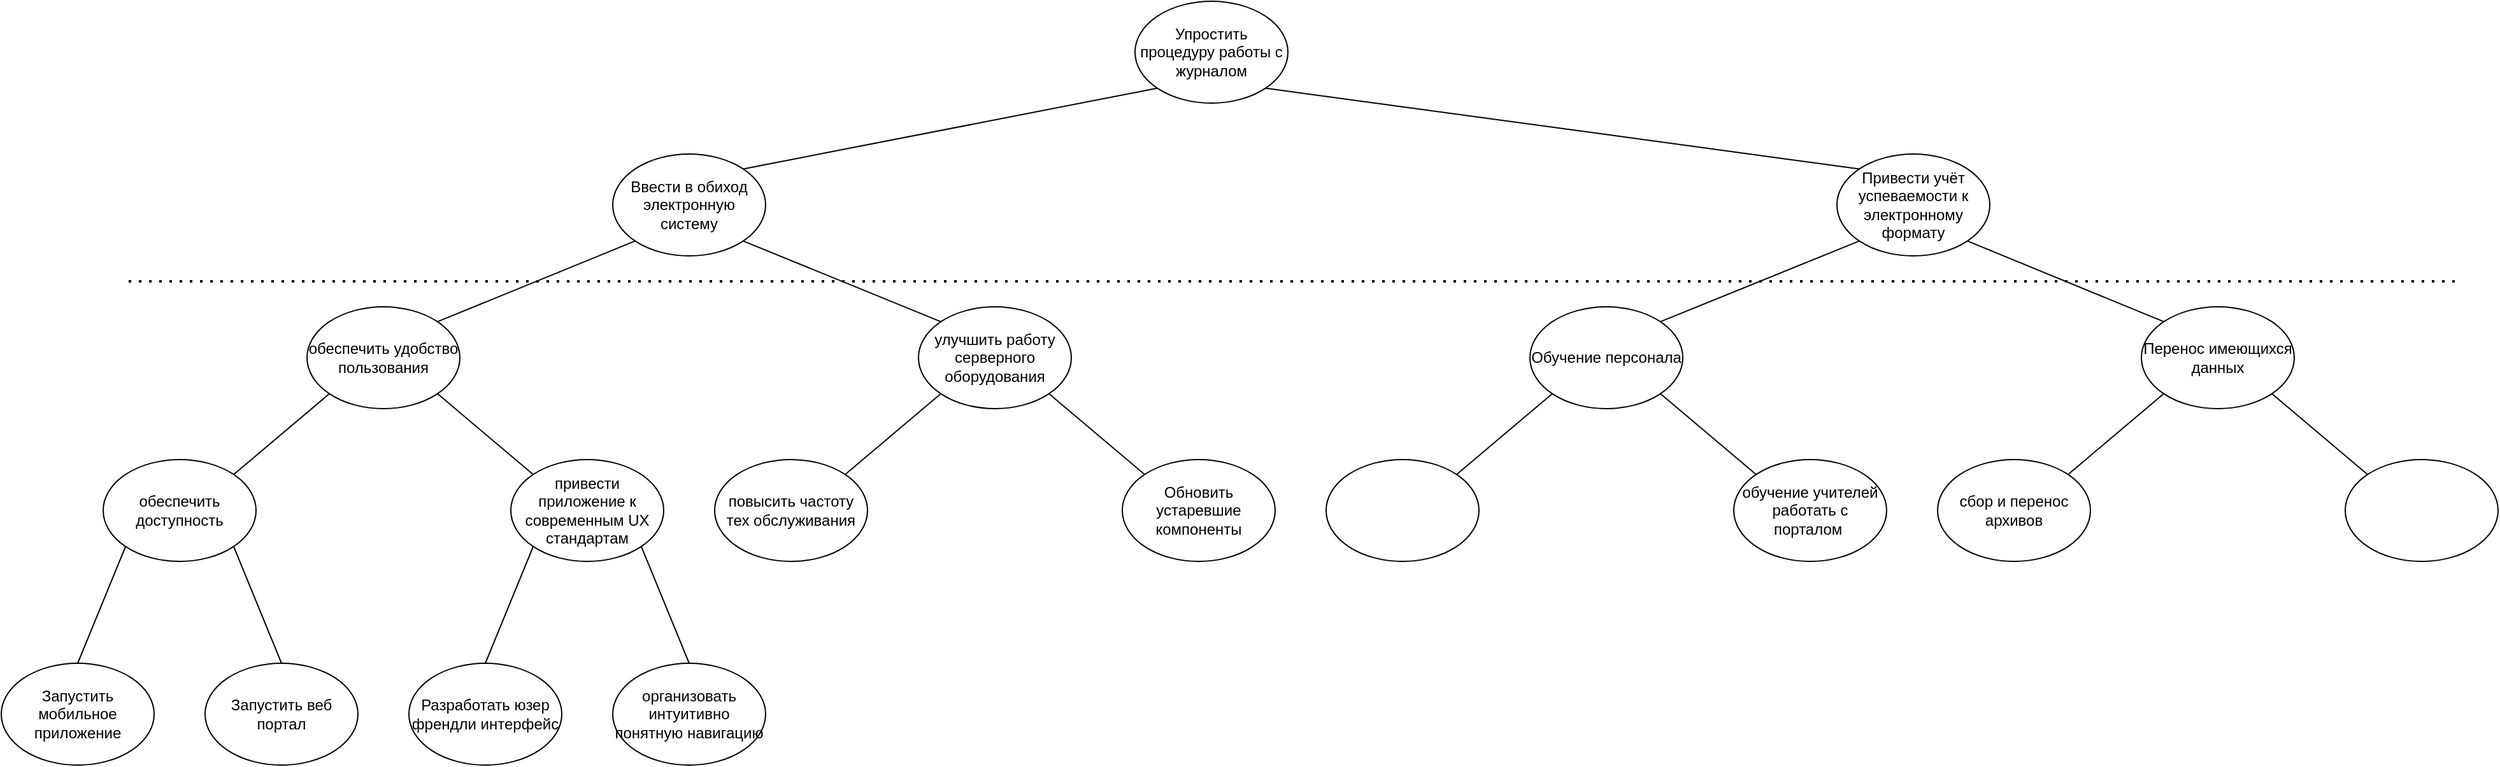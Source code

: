 <mxfile version="16.1.0" type="github">
  <diagram id="NjhTPVbKQHHZxHIw1Mg0" name="Page-1">
    <mxGraphModel dx="2933" dy="987" grid="1" gridSize="10" guides="1" tooltips="1" connect="1" arrows="1" fold="1" page="1" pageScale="1" pageWidth="827" pageHeight="1169" math="0" shadow="0">
      <root>
        <mxCell id="0" />
        <mxCell id="1" parent="0" />
        <mxCell id="x4UWKTNgoqD-uEIDpkws-1" value="Упростить процедуру работы с журналом" style="ellipse;whiteSpace=wrap;html=1;" vertex="1" parent="1">
          <mxGeometry x="690" y="40" width="120" height="80" as="geometry" />
        </mxCell>
        <mxCell id="x4UWKTNgoqD-uEIDpkws-2" value="Ввести в обиход электронную систему" style="ellipse;whiteSpace=wrap;html=1;" vertex="1" parent="1">
          <mxGeometry x="280" y="160" width="120" height="80" as="geometry" />
        </mxCell>
        <mxCell id="x4UWKTNgoqD-uEIDpkws-3" value="" style="endArrow=none;html=1;rounded=0;entryX=0;entryY=1;entryDx=0;entryDy=0;exitX=1;exitY=0;exitDx=0;exitDy=0;" edge="1" parent="1" source="x4UWKTNgoqD-uEIDpkws-2" target="x4UWKTNgoqD-uEIDpkws-1">
          <mxGeometry width="50" height="50" relative="1" as="geometry">
            <mxPoint x="390" y="240" as="sourcePoint" />
            <mxPoint x="440" y="190" as="targetPoint" />
          </mxGeometry>
        </mxCell>
        <mxCell id="x4UWKTNgoqD-uEIDpkws-4" value="обеспечить удобство пользования" style="ellipse;whiteSpace=wrap;html=1;" vertex="1" parent="1">
          <mxGeometry x="40" y="280" width="120" height="80" as="geometry" />
        </mxCell>
        <mxCell id="x4UWKTNgoqD-uEIDpkws-5" value="" style="endArrow=none;html=1;rounded=0;entryX=0;entryY=1;entryDx=0;entryDy=0;exitX=1;exitY=0;exitDx=0;exitDy=0;" edge="1" parent="1" source="x4UWKTNgoqD-uEIDpkws-4" target="x4UWKTNgoqD-uEIDpkws-2">
          <mxGeometry width="50" height="50" relative="1" as="geometry">
            <mxPoint x="60" y="320" as="sourcePoint" />
            <mxPoint x="110" y="270" as="targetPoint" />
          </mxGeometry>
        </mxCell>
        <mxCell id="x4UWKTNgoqD-uEIDpkws-6" value="обеспечить доступность" style="ellipse;whiteSpace=wrap;html=1;" vertex="1" parent="1">
          <mxGeometry x="-120" y="400" width="120" height="80" as="geometry" />
        </mxCell>
        <mxCell id="x4UWKTNgoqD-uEIDpkws-7" value="" style="endArrow=none;html=1;rounded=0;entryX=0;entryY=1;entryDx=0;entryDy=0;exitX=1;exitY=0;exitDx=0;exitDy=0;" edge="1" parent="1" source="x4UWKTNgoqD-uEIDpkws-6" target="x4UWKTNgoqD-uEIDpkws-4">
          <mxGeometry width="50" height="50" relative="1" as="geometry">
            <mxPoint y="410" as="sourcePoint" />
            <mxPoint x="50" y="360" as="targetPoint" />
            <Array as="points" />
          </mxGeometry>
        </mxCell>
        <mxCell id="x4UWKTNgoqD-uEIDpkws-8" value="Запустить мобильное приложение" style="ellipse;whiteSpace=wrap;html=1;" vertex="1" parent="1">
          <mxGeometry x="-200" y="560" width="120" height="80" as="geometry" />
        </mxCell>
        <mxCell id="x4UWKTNgoqD-uEIDpkws-9" value="" style="endArrow=none;html=1;rounded=0;entryX=0;entryY=1;entryDx=0;entryDy=0;exitX=0.5;exitY=0;exitDx=0;exitDy=0;" edge="1" parent="1" source="x4UWKTNgoqD-uEIDpkws-8" target="x4UWKTNgoqD-uEIDpkws-6">
          <mxGeometry width="50" height="50" relative="1" as="geometry">
            <mxPoint x="-160" y="560" as="sourcePoint" />
            <mxPoint x="-110" y="510" as="targetPoint" />
          </mxGeometry>
        </mxCell>
        <mxCell id="x4UWKTNgoqD-uEIDpkws-10" value="Запустить веб портал" style="ellipse;whiteSpace=wrap;html=1;" vertex="1" parent="1">
          <mxGeometry x="-40" y="560" width="120" height="80" as="geometry" />
        </mxCell>
        <mxCell id="x4UWKTNgoqD-uEIDpkws-11" value="" style="endArrow=none;html=1;rounded=0;entryX=1;entryY=1;entryDx=0;entryDy=0;exitX=0.5;exitY=0;exitDx=0;exitDy=0;" edge="1" parent="1" source="x4UWKTNgoqD-uEIDpkws-10" target="x4UWKTNgoqD-uEIDpkws-6">
          <mxGeometry width="50" height="50" relative="1" as="geometry">
            <mxPoint x="290" y="530" as="sourcePoint" />
            <mxPoint x="340" y="480" as="targetPoint" />
          </mxGeometry>
        </mxCell>
        <mxCell id="x4UWKTNgoqD-uEIDpkws-12" value="привести приложение к современным UX стандартам" style="ellipse;whiteSpace=wrap;html=1;" vertex="1" parent="1">
          <mxGeometry x="200" y="400" width="120" height="80" as="geometry" />
        </mxCell>
        <mxCell id="x4UWKTNgoqD-uEIDpkws-13" value="" style="endArrow=none;html=1;rounded=0;entryX=1;entryY=1;entryDx=0;entryDy=0;exitX=0;exitY=0;exitDx=0;exitDy=0;" edge="1" parent="1" source="x4UWKTNgoqD-uEIDpkws-12" target="x4UWKTNgoqD-uEIDpkws-4">
          <mxGeometry width="50" height="50" relative="1" as="geometry">
            <mxPoint x="310" y="370" as="sourcePoint" />
            <mxPoint x="360" y="320" as="targetPoint" />
          </mxGeometry>
        </mxCell>
        <mxCell id="x4UWKTNgoqD-uEIDpkws-14" value="Разработать юзер френдли интерфейс" style="ellipse;whiteSpace=wrap;html=1;" vertex="1" parent="1">
          <mxGeometry x="120" y="560" width="120" height="80" as="geometry" />
        </mxCell>
        <mxCell id="x4UWKTNgoqD-uEIDpkws-15" value="организовать интуитивно понятную навигацию" style="ellipse;whiteSpace=wrap;html=1;" vertex="1" parent="1">
          <mxGeometry x="280" y="560" width="120" height="80" as="geometry" />
        </mxCell>
        <mxCell id="x4UWKTNgoqD-uEIDpkws-16" value="" style="endArrow=none;html=1;rounded=0;entryX=0;entryY=1;entryDx=0;entryDy=0;exitX=0.5;exitY=0;exitDx=0;exitDy=0;" edge="1" parent="1" source="x4UWKTNgoqD-uEIDpkws-14" target="x4UWKTNgoqD-uEIDpkws-12">
          <mxGeometry width="50" height="50" relative="1" as="geometry">
            <mxPoint x="155" y="550" as="sourcePoint" />
            <mxPoint x="205" y="500" as="targetPoint" />
          </mxGeometry>
        </mxCell>
        <mxCell id="x4UWKTNgoqD-uEIDpkws-17" value="" style="endArrow=none;html=1;rounded=0;entryX=1;entryY=1;entryDx=0;entryDy=0;exitX=0.5;exitY=0;exitDx=0;exitDy=0;" edge="1" parent="1" source="x4UWKTNgoqD-uEIDpkws-15" target="x4UWKTNgoqD-uEIDpkws-12">
          <mxGeometry width="50" height="50" relative="1" as="geometry">
            <mxPoint x="390" y="420" as="sourcePoint" />
            <mxPoint x="440" y="370" as="targetPoint" />
          </mxGeometry>
        </mxCell>
        <mxCell id="x4UWKTNgoqD-uEIDpkws-18" value="улучшить работу серверного оборудования" style="ellipse;whiteSpace=wrap;html=1;" vertex="1" parent="1">
          <mxGeometry x="520" y="280" width="120" height="80" as="geometry" />
        </mxCell>
        <mxCell id="x4UWKTNgoqD-uEIDpkws-19" value="" style="endArrow=none;html=1;rounded=0;entryX=1;entryY=1;entryDx=0;entryDy=0;exitX=0;exitY=0;exitDx=0;exitDy=0;" edge="1" parent="1" source="x4UWKTNgoqD-uEIDpkws-18" target="x4UWKTNgoqD-uEIDpkws-2">
          <mxGeometry width="50" height="50" relative="1" as="geometry">
            <mxPoint x="440" y="240" as="sourcePoint" />
            <mxPoint x="490" y="190" as="targetPoint" />
          </mxGeometry>
        </mxCell>
        <mxCell id="x4UWKTNgoqD-uEIDpkws-20" value="повысить частоту тех обслуживания" style="ellipse;whiteSpace=wrap;html=1;" vertex="1" parent="1">
          <mxGeometry x="360" y="400" width="120" height="80" as="geometry" />
        </mxCell>
        <mxCell id="x4UWKTNgoqD-uEIDpkws-21" value="" style="endArrow=none;html=1;rounded=0;entryX=0;entryY=1;entryDx=0;entryDy=0;exitX=1;exitY=0;exitDx=0;exitDy=0;" edge="1" parent="1" source="x4UWKTNgoqD-uEIDpkws-20" target="x4UWKTNgoqD-uEIDpkws-18">
          <mxGeometry width="50" height="50" relative="1" as="geometry">
            <mxPoint x="480" y="410" as="sourcePoint" />
            <mxPoint x="530" y="360" as="targetPoint" />
          </mxGeometry>
        </mxCell>
        <mxCell id="x4UWKTNgoqD-uEIDpkws-22" value="Обновить устаревшие компоненты" style="ellipse;whiteSpace=wrap;html=1;" vertex="1" parent="1">
          <mxGeometry x="680" y="400" width="120" height="80" as="geometry" />
        </mxCell>
        <mxCell id="x4UWKTNgoqD-uEIDpkws-23" value="" style="endArrow=none;html=1;rounded=0;entryX=0;entryY=0;entryDx=0;entryDy=0;exitX=1;exitY=1;exitDx=0;exitDy=0;" edge="1" parent="1" source="x4UWKTNgoqD-uEIDpkws-18" target="x4UWKTNgoqD-uEIDpkws-22">
          <mxGeometry width="50" height="50" relative="1" as="geometry">
            <mxPoint x="390" y="370" as="sourcePoint" />
            <mxPoint x="440" y="320" as="targetPoint" />
          </mxGeometry>
        </mxCell>
        <mxCell id="x4UWKTNgoqD-uEIDpkws-24" value="" style="ellipse;whiteSpace=wrap;html=1;" vertex="1" parent="1">
          <mxGeometry x="840" y="400" width="120" height="80" as="geometry" />
        </mxCell>
        <mxCell id="x4UWKTNgoqD-uEIDpkws-25" value="Обучение персонала" style="ellipse;whiteSpace=wrap;html=1;" vertex="1" parent="1">
          <mxGeometry x="1000" y="280" width="120" height="80" as="geometry" />
        </mxCell>
        <mxCell id="x4UWKTNgoqD-uEIDpkws-26" value="Привести учёт успеваемости к электронному формату" style="ellipse;whiteSpace=wrap;html=1;" vertex="1" parent="1">
          <mxGeometry x="1241" y="160" width="120" height="80" as="geometry" />
        </mxCell>
        <mxCell id="x4UWKTNgoqD-uEIDpkws-27" value="" style="endArrow=none;html=1;rounded=0;entryX=1;entryY=1;entryDx=0;entryDy=0;exitX=0;exitY=0;exitDx=0;exitDy=0;" edge="1" parent="1" source="x4UWKTNgoqD-uEIDpkws-26" target="x4UWKTNgoqD-uEIDpkws-1">
          <mxGeometry width="50" height="50" relative="1" as="geometry">
            <mxPoint x="1050" y="90" as="sourcePoint" />
            <mxPoint x="980" y="210" as="targetPoint" />
          </mxGeometry>
        </mxCell>
        <mxCell id="x4UWKTNgoqD-uEIDpkws-30" value="" style="endArrow=none;html=1;rounded=0;entryX=0;entryY=1;entryDx=0;entryDy=0;exitX=1;exitY=0;exitDx=0;exitDy=0;" edge="1" parent="1" source="x4UWKTNgoqD-uEIDpkws-25" target="x4UWKTNgoqD-uEIDpkws-26">
          <mxGeometry width="50" height="50" relative="1" as="geometry">
            <mxPoint x="1180" y="345" as="sourcePoint" />
            <mxPoint x="1230" y="295" as="targetPoint" />
          </mxGeometry>
        </mxCell>
        <mxCell id="x4UWKTNgoqD-uEIDpkws-31" value="" style="endArrow=none;html=1;rounded=0;entryX=0;entryY=1;entryDx=0;entryDy=0;exitX=1;exitY=0;exitDx=0;exitDy=0;" edge="1" parent="1" source="x4UWKTNgoqD-uEIDpkws-24" target="x4UWKTNgoqD-uEIDpkws-25">
          <mxGeometry width="50" height="50" relative="1" as="geometry">
            <mxPoint x="1080" y="500" as="sourcePoint" />
            <mxPoint x="1130" y="450" as="targetPoint" />
          </mxGeometry>
        </mxCell>
        <mxCell id="x4UWKTNgoqD-uEIDpkws-32" value="обучение учителей работать с порталом&amp;nbsp;" style="ellipse;whiteSpace=wrap;html=1;" vertex="1" parent="1">
          <mxGeometry x="1160" y="400" width="120" height="80" as="geometry" />
        </mxCell>
        <mxCell id="x4UWKTNgoqD-uEIDpkws-33" value="" style="endArrow=none;html=1;rounded=0;entryX=1;entryY=1;entryDx=0;entryDy=0;exitX=0;exitY=0;exitDx=0;exitDy=0;" edge="1" parent="1" source="x4UWKTNgoqD-uEIDpkws-32" target="x4UWKTNgoqD-uEIDpkws-25">
          <mxGeometry width="50" height="50" relative="1" as="geometry">
            <mxPoint x="1090" y="540" as="sourcePoint" />
            <mxPoint x="1140" y="490" as="targetPoint" />
          </mxGeometry>
        </mxCell>
        <mxCell id="x4UWKTNgoqD-uEIDpkws-34" value="Перенос имеющихся данных" style="ellipse;whiteSpace=wrap;html=1;" vertex="1" parent="1">
          <mxGeometry x="1480" y="280" width="120" height="80" as="geometry" />
        </mxCell>
        <mxCell id="x4UWKTNgoqD-uEIDpkws-35" value="" style="endArrow=none;html=1;rounded=0;entryX=1;entryY=1;entryDx=0;entryDy=0;exitX=0;exitY=0;exitDx=0;exitDy=0;" edge="1" parent="1" source="x4UWKTNgoqD-uEIDpkws-34" target="x4UWKTNgoqD-uEIDpkws-26">
          <mxGeometry width="50" height="50" relative="1" as="geometry">
            <mxPoint x="1380" y="380" as="sourcePoint" />
            <mxPoint x="1430" y="330" as="targetPoint" />
          </mxGeometry>
        </mxCell>
        <mxCell id="x4UWKTNgoqD-uEIDpkws-36" value="сбор и перенос архивов" style="ellipse;whiteSpace=wrap;html=1;" vertex="1" parent="1">
          <mxGeometry x="1320" y="400" width="120" height="80" as="geometry" />
        </mxCell>
        <mxCell id="x4UWKTNgoqD-uEIDpkws-37" value="" style="endArrow=none;html=1;rounded=0;entryX=0;entryY=1;entryDx=0;entryDy=0;exitX=1;exitY=0;exitDx=0;exitDy=0;" edge="1" parent="1" source="x4UWKTNgoqD-uEIDpkws-36" target="x4UWKTNgoqD-uEIDpkws-34">
          <mxGeometry width="50" height="50" relative="1" as="geometry">
            <mxPoint x="1490" y="460" as="sourcePoint" />
            <mxPoint x="1540" y="410" as="targetPoint" />
          </mxGeometry>
        </mxCell>
        <mxCell id="x4UWKTNgoqD-uEIDpkws-38" value="" style="ellipse;whiteSpace=wrap;html=1;" vertex="1" parent="1">
          <mxGeometry x="1640" y="400" width="120" height="80" as="geometry" />
        </mxCell>
        <mxCell id="x4UWKTNgoqD-uEIDpkws-39" value="" style="endArrow=none;html=1;rounded=0;entryX=1;entryY=1;entryDx=0;entryDy=0;exitX=0;exitY=0;exitDx=0;exitDy=0;" edge="1" parent="1" source="x4UWKTNgoqD-uEIDpkws-38" target="x4UWKTNgoqD-uEIDpkws-34">
          <mxGeometry width="50" height="50" relative="1" as="geometry">
            <mxPoint x="1620" y="540" as="sourcePoint" />
            <mxPoint x="1670" y="490" as="targetPoint" />
          </mxGeometry>
        </mxCell>
        <mxCell id="x4UWKTNgoqD-uEIDpkws-40" value="" style="endArrow=none;dashed=1;html=1;dashPattern=1 3;strokeWidth=2;rounded=0;" edge="1" parent="1">
          <mxGeometry width="50" height="50" relative="1" as="geometry">
            <mxPoint x="-100" y="260" as="sourcePoint" />
            <mxPoint x="1730" y="260" as="targetPoint" />
          </mxGeometry>
        </mxCell>
      </root>
    </mxGraphModel>
  </diagram>
</mxfile>
